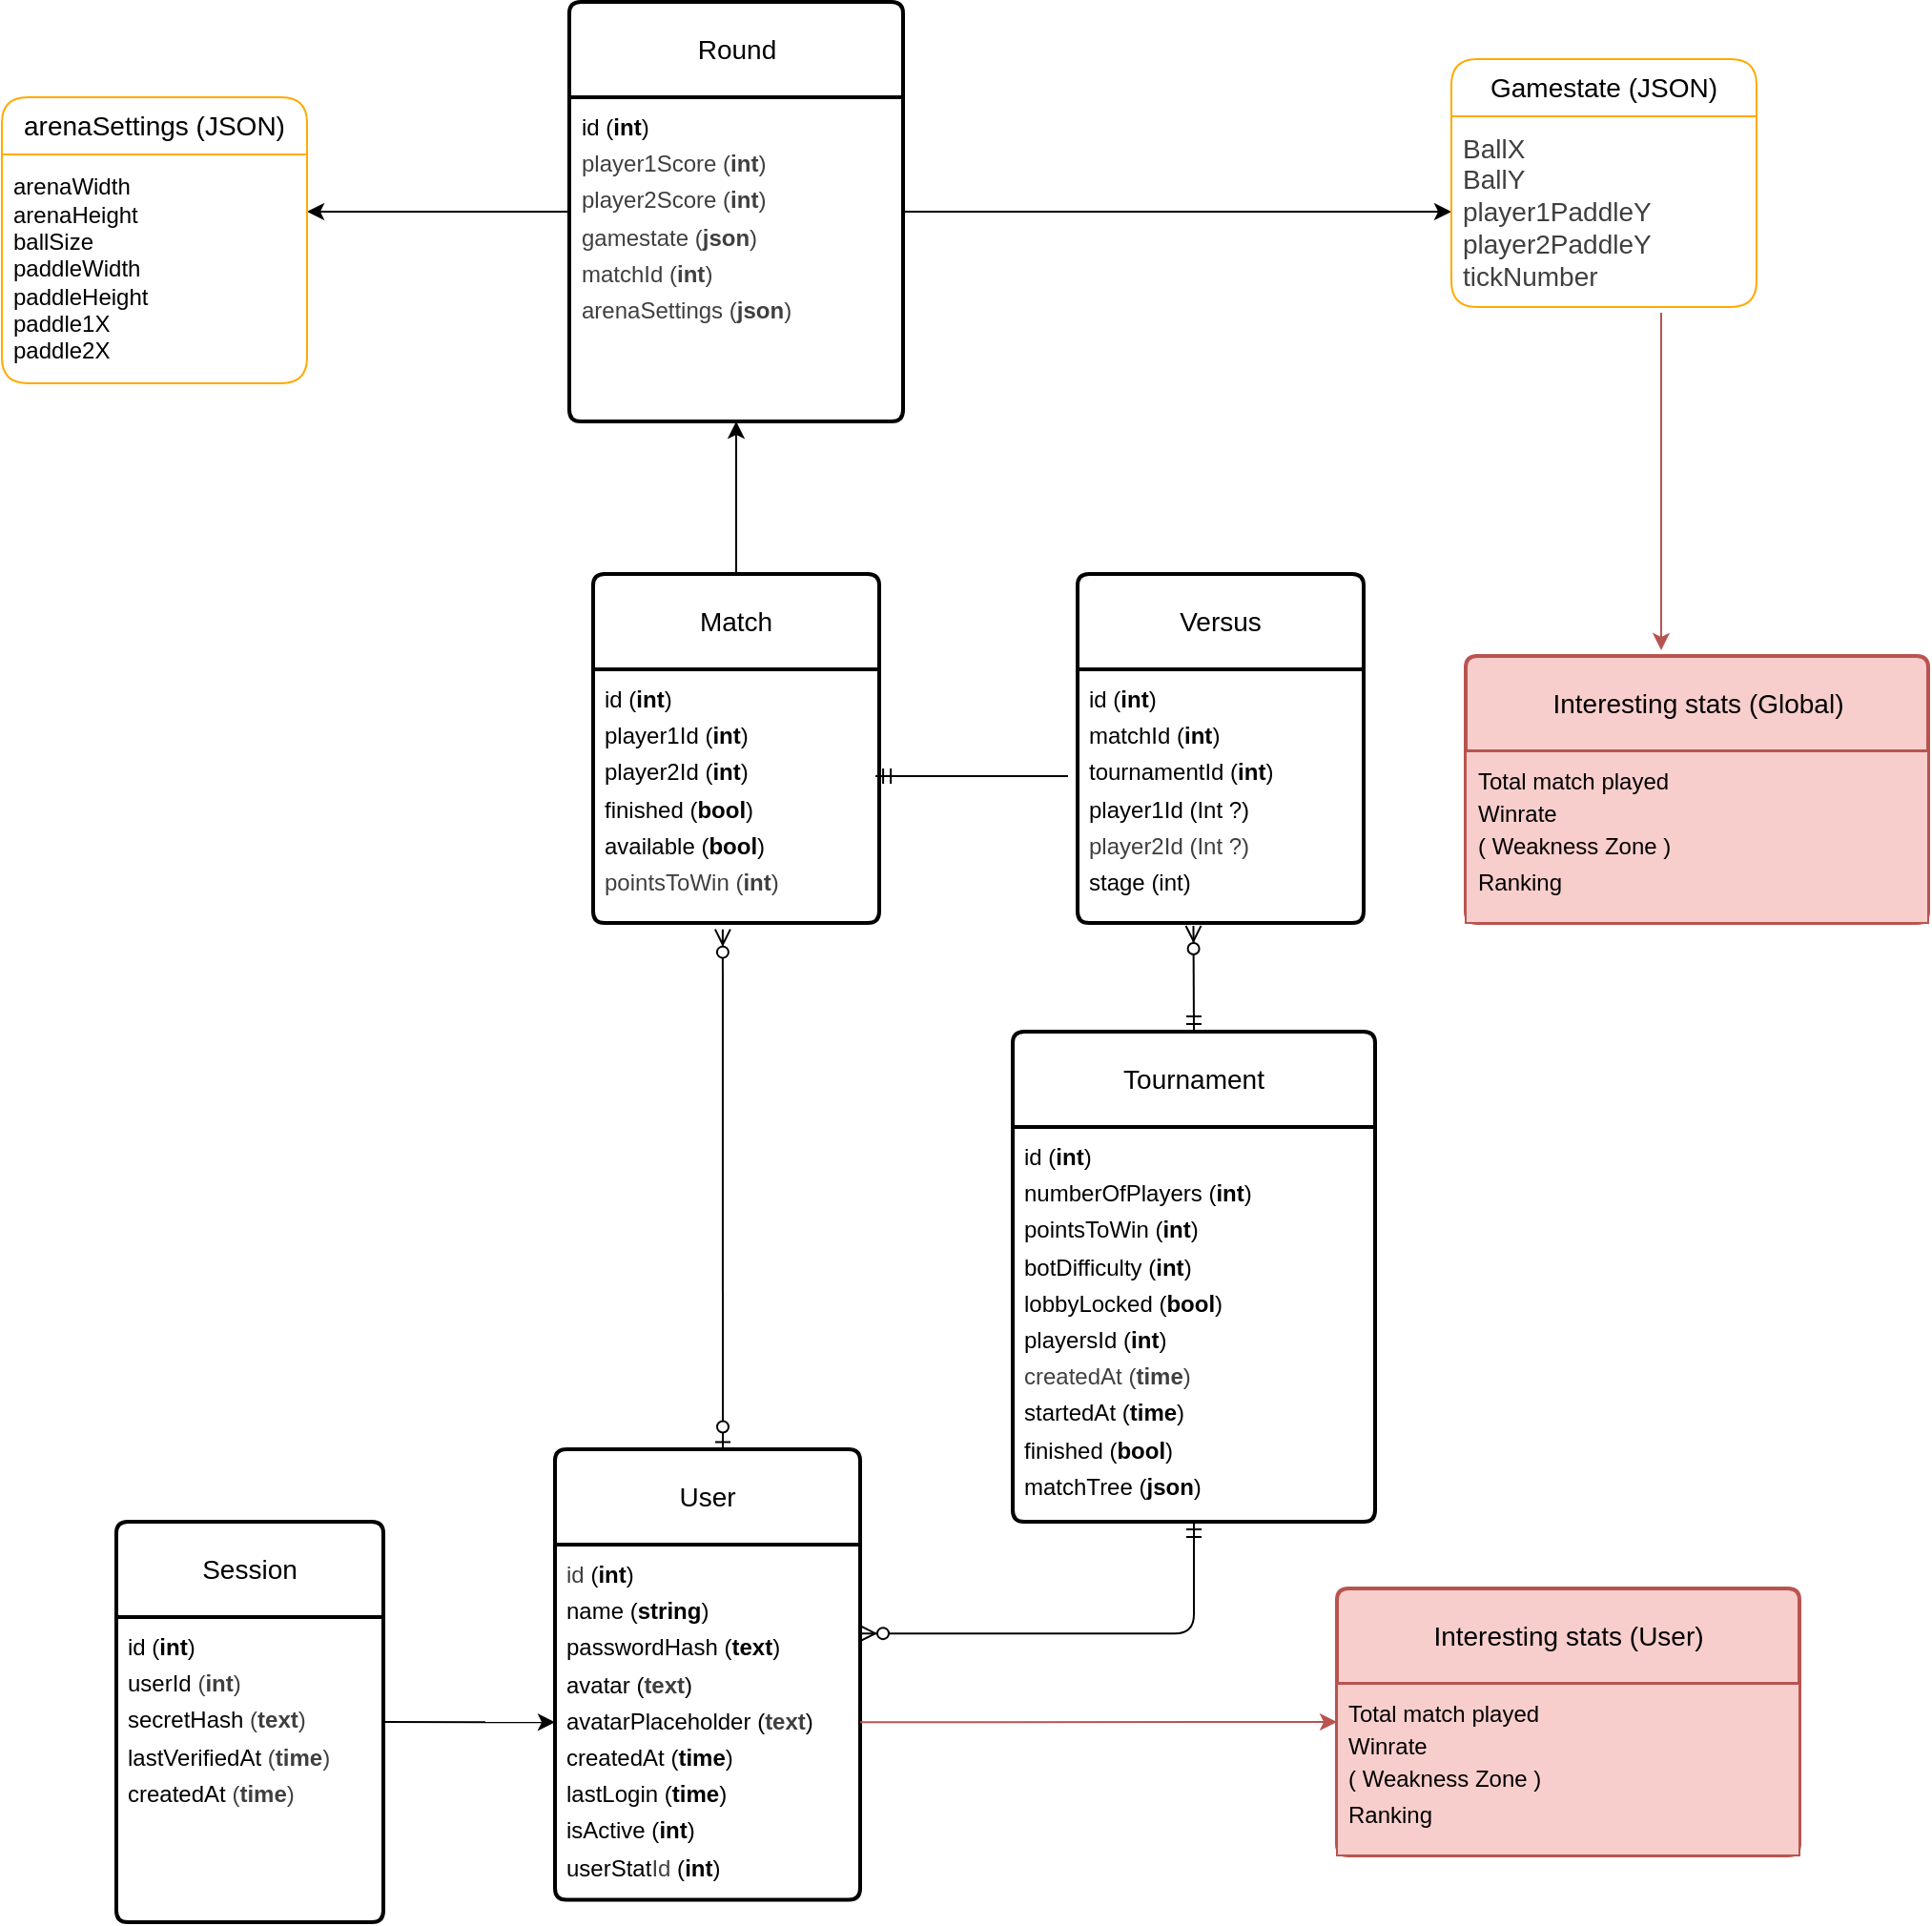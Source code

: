 <mxfile>
    <diagram id="pWp0sPiNbcPrfPBrc36k" name="Page-1">
        <mxGraphModel dx="2172" dy="2239" grid="1" gridSize="10" guides="1" tooltips="1" connect="1" arrows="1" fold="1" page="1" pageScale="1" pageWidth="850" pageHeight="1100" math="0" shadow="0">
            <root>
                <mxCell id="0"/>
                <mxCell id="1" parent="0"/>
                <mxCell id="6" value="User" style="swimlane;childLayout=stackLayout;horizontal=1;startSize=50;horizontalStack=0;rounded=1;fontSize=14;fontStyle=0;strokeWidth=2;resizeParent=0;resizeLast=1;shadow=0;dashed=0;align=center;arcSize=4;whiteSpace=wrap;html=1;" parent="1" vertex="1">
                    <mxGeometry x="-140" y="99" width="160" height="236.25" as="geometry"/>
                </mxCell>
                <mxCell id="7" value="&lt;font style=&quot;line-height: 160%; color: rgb(0, 0, 0);&quot;&gt;&lt;span style=&quot;color: rgb(63, 63, 63);&quot;&gt;id&lt;/span&gt;&amp;nbsp;&lt;font style=&quot;&quot;&gt;(&lt;b&gt;int&lt;/b&gt;)&lt;/font&gt;&lt;/font&gt;&lt;div style=&quot;line-height: 160%;&quot;&gt;&lt;font style=&quot;color: rgb(0, 0, 0);&quot;&gt;&lt;font&gt;name &lt;font&gt;(&lt;b&gt;string&lt;/b&gt;)&lt;/font&gt;&lt;br&gt;passwordHash&amp;nbsp;&lt;/font&gt;&lt;span&gt;(&lt;/span&gt;&lt;span&gt;&lt;b&gt;text&lt;/b&gt;)&lt;/span&gt;&lt;/font&gt;&lt;div&gt;&lt;font style=&quot;color: rgb(0, 0, 0);&quot;&gt;&lt;font&gt;avatar &lt;font&gt;(&lt;/font&gt;&lt;/font&gt;&lt;b style=&quot;color: rgb(63, 63, 63);&quot;&gt;text&lt;/b&gt;&lt;span style=&quot;background-color: transparent;&quot;&gt;&lt;font&gt;)&lt;/font&gt;&lt;/span&gt;&lt;/font&gt;&lt;/div&gt;&lt;div&gt;&lt;font style=&quot;color: rgb(0, 0, 0);&quot;&gt;&lt;font&gt;avatarPlaceholder&amp;nbsp;&lt;/font&gt;&lt;font&gt;&lt;font style=&quot;background-color: transparent; scrollbar-color: light-dark(#e2e2e2, #4b4b4b)&lt;br/&gt;&#x9;&#x9;&#x9;&#x9;&#x9;light-dark(#fbfbfb, var(--dark-panel-color));&quot;&gt;(&lt;/font&gt;&lt;span style=&quot;background-color: transparent; scrollbar-color: light-dark(#e2e2e2, #4b4b4b)&lt;br/&gt;&#x9;&#x9;&#x9;&#x9;&#x9;light-dark(#fbfbfb, var(--dark-panel-color));&quot;&gt;&lt;b style=&quot;color: rgb(63, 63, 63);&quot;&gt;text&lt;/b&gt;)&lt;/span&gt;&lt;/font&gt;&lt;/font&gt;&lt;/div&gt;&lt;div&gt;&lt;font style=&quot;color: rgb(0, 0, 0);&quot;&gt;createdAt (&lt;b&gt;time&lt;/b&gt;)&lt;/font&gt;&lt;/div&gt;&lt;div&gt;&lt;font style=&quot;color: rgb(0, 0, 0);&quot;&gt;lastLogin (&lt;b style=&quot;&quot;&gt;time&lt;/b&gt;)&lt;/font&gt;&lt;/div&gt;&lt;div&gt;&lt;font style=&quot;color: rgb(0, 0, 0);&quot;&gt;isActive (&lt;b&gt;int&lt;/b&gt;)&lt;/font&gt;&lt;/div&gt;&lt;div&gt;&lt;span style=&quot;background-color: transparent;&quot;&gt;userStat&lt;/span&gt;&lt;span style=&quot;color: rgb(63, 63, 63);&quot;&gt;Id&lt;/span&gt;&lt;span style=&quot;background-color: transparent;&quot;&gt;&amp;nbsp;(&lt;b&gt;int&lt;/b&gt;)&lt;/span&gt;&lt;/div&gt;&lt;/div&gt;" style="align=left;strokeColor=none;fillColor=none;spacingLeft=4;fontSize=12;verticalAlign=top;resizable=0;rotatable=0;part=1;html=1;" parent="6" vertex="1">
                    <mxGeometry y="50" width="160" height="186.25" as="geometry"/>
                </mxCell>
                <mxCell id="64" style="edgeStyle=none;html=1;entryX=0;entryY=0.5;entryDx=0;entryDy=0;" edge="1" parent="1" source="15" target="7">
                    <mxGeometry relative="1" as="geometry"/>
                </mxCell>
                <mxCell id="15" value="Session" style="swimlane;childLayout=stackLayout;horizontal=1;startSize=50;horizontalStack=0;rounded=1;fontSize=14;fontStyle=0;strokeWidth=2;resizeParent=0;resizeLast=1;shadow=0;dashed=0;align=center;arcSize=4;whiteSpace=wrap;html=1;" parent="1" vertex="1">
                    <mxGeometry x="-370" y="137" width="140" height="210" as="geometry"/>
                </mxCell>
                <mxCell id="16" value="&lt;font style=&quot;line-height: 160%;&quot;&gt;id (&lt;b&gt;int&lt;/b&gt;)&lt;/font&gt;&lt;div style=&quot;line-height: 160%;&quot;&gt;userId&amp;nbsp;&lt;span style=&quot;background-color: transparent; color: rgb(63, 63, 63);&quot;&gt;(&lt;/span&gt;&lt;b style=&quot;background-color: transparent; color: rgb(63, 63, 63); scrollbar-color: light-dark(#e2e2e2, #4b4b4b)&lt;br/&gt;&#x9;&#x9;&#x9;&#x9;&#x9;light-dark(#fbfbfb, var(--dark-panel-color));&quot;&gt;int&lt;/b&gt;&lt;span style=&quot;background-color: transparent; color: rgb(63, 63, 63);&quot;&gt;)&lt;/span&gt;&lt;/div&gt;&lt;div style=&quot;line-height: 160%;&quot;&gt;&lt;font&gt;secretHash&amp;nbsp;&lt;/font&gt;&lt;span style=&quot;color: rgb(63, 63, 63);&quot;&gt;(&lt;/span&gt;&lt;span style=&quot;color: rgb(63, 63, 63);&quot;&gt;&lt;b style=&quot;color: rgb(63, 63, 63);&quot;&gt;text&lt;/b&gt;)&lt;/span&gt;&lt;div&gt;lastVerifiedAt&amp;nbsp;&lt;span style=&quot;background-color: transparent; scrollbar-color: light-dark(#e2e2e2, #4b4b4b)&lt;br/&gt;&#x9;&#x9;&#x9;&#x9;&#x9;light-dark(#fbfbfb, var(--dark-panel-color)); color: rgb(63, 63, 63);&quot;&gt;(&lt;b&gt;time&lt;/b&gt;&lt;/span&gt;&lt;span style=&quot;background-color: transparent; scrollbar-color: light-dark(#e2e2e2, #4b4b4b)&lt;br/&gt;&#x9;&#x9;&#x9;&#x9;&#x9;light-dark(#fbfbfb, var(--dark-panel-color)); color: rgb(63, 63, 63);&quot;&gt;)&lt;/span&gt;&lt;/div&gt;&lt;div&gt;createdAt&amp;nbsp;&lt;span style=&quot;color: rgb(63, 63, 63); background-color: transparent; scrollbar-color: light-dark(#e2e2e2, #4b4b4b)&lt;br/&gt;&#x9;&#x9;&#x9;&#x9;&#x9;light-dark(#fbfbfb, var(--dark-panel-color));&quot;&gt;(&lt;b style=&quot;scrollbar-color: light-dark(#e2e2e2, #4b4b4b)&lt;br/&gt;&#x9;&#x9;&#x9;&#x9;&#x9;light-dark(#fbfbfb, var(--dark-panel-color));&quot;&gt;time&lt;/b&gt;&lt;/span&gt;&lt;span style=&quot;color: rgb(63, 63, 63); background-color: transparent; scrollbar-color: light-dark(#e2e2e2, #4b4b4b)&lt;br/&gt;&#x9;&#x9;&#x9;&#x9;&#x9;light-dark(#fbfbfb, var(--dark-panel-color));&quot;&gt;)&lt;/span&gt;&lt;/div&gt;&lt;/div&gt;" style="align=left;strokeColor=none;fillColor=none;spacingLeft=4;fontSize=12;verticalAlign=top;resizable=0;rotatable=0;part=1;html=1;" parent="15" vertex="1">
                    <mxGeometry y="50" width="140" height="160" as="geometry"/>
                </mxCell>
                <mxCell id="62" value="" style="edgeStyle=none;html=1;fillColor=#f8cecc;strokeColor=#b85450;" parent="1" edge="1">
                    <mxGeometry relative="1" as="geometry">
                        <mxPoint x="440" y="-497" as="sourcePoint"/>
                        <mxPoint x="440" y="-320" as="targetPoint"/>
                    </mxGeometry>
                </mxCell>
                <mxCell id="93" value="" style="edgeStyle=none;html=1;" edge="1" parent="1" source="54" target="91">
                    <mxGeometry relative="1" as="geometry"/>
                </mxCell>
                <mxCell id="54" value="Match" style="swimlane;childLayout=stackLayout;horizontal=1;startSize=50;horizontalStack=0;rounded=1;fontSize=14;fontStyle=0;strokeWidth=2;resizeParent=0;resizeLast=1;shadow=0;dashed=0;align=center;arcSize=4;whiteSpace=wrap;html=1;" parent="1" vertex="1">
                    <mxGeometry x="-120" y="-360" width="150" height="183" as="geometry"/>
                </mxCell>
                <mxCell id="55" value="&lt;font style=&quot;line-height: 160%;&quot;&gt;id (&lt;b&gt;int&lt;/b&gt;)&lt;/font&gt;&lt;div style=&quot;line-height: 160%;&quot;&gt;player1Id (&lt;b&gt;int&lt;/b&gt;)&lt;/div&gt;&lt;div style=&quot;line-height: 160%;&quot;&gt;player2Id (&lt;b&gt;int&lt;/b&gt;)&lt;/div&gt;&lt;div style=&quot;line-height: 160%;&quot;&gt;&lt;span style=&quot;background-color: transparent;&quot;&gt;finished (&lt;/span&gt;&lt;b style=&quot;background-color: transparent;&quot;&gt;bool&lt;/b&gt;&lt;span style=&quot;background-color: transparent;&quot;&gt;)&lt;/span&gt;&lt;/div&gt;&lt;div style=&quot;line-height: 160%;&quot;&gt;&lt;span style=&quot;background-color: transparent;&quot;&gt;available (&lt;b&gt;bool&lt;/b&gt;)&lt;/span&gt;&lt;/div&gt;&lt;div style=&quot;line-height: 160%;&quot;&gt;&lt;span style=&quot;color: rgb(63, 63, 63);&quot;&gt;pointsToWin (&lt;/span&gt;&lt;b style=&quot;color: rgb(63, 63, 63);&quot;&gt;int&lt;/b&gt;&lt;span style=&quot;color: rgb(63, 63, 63);&quot;&gt;)&lt;/span&gt;&lt;span style=&quot;background-color: transparent;&quot;&gt;&lt;/span&gt;&lt;/div&gt;" style="align=left;strokeColor=none;fillColor=none;spacingLeft=4;fontSize=12;verticalAlign=top;resizable=0;rotatable=0;part=1;html=1;" parent="54" vertex="1">
                    <mxGeometry y="50" width="150" height="133" as="geometry"/>
                </mxCell>
                <mxCell id="60" value="Interesting stats (Global)" style="swimlane;childLayout=stackLayout;horizontal=1;startSize=50;horizontalStack=0;rounded=1;fontSize=14;fontStyle=0;strokeWidth=2;resizeParent=0;resizeLast=1;shadow=0;dashed=0;align=center;arcSize=4;whiteSpace=wrap;html=1;fillColor=#f8cecc;strokeColor=#b85450;" parent="1" vertex="1">
                    <mxGeometry x="337.5" y="-317" width="242.5" height="140" as="geometry">
                        <mxRectangle x="190" y="420" width="70" height="50" as="alternateBounds"/>
                    </mxGeometry>
                </mxCell>
                <mxCell id="61" value="&lt;div style=&quot;line-height: 160%;&quot;&gt;&lt;span&gt;&lt;font&gt;Total match played&lt;/font&gt;&lt;/span&gt;&lt;/div&gt;&lt;font&gt;Winrate&lt;/font&gt;&lt;div style=&quot;line-height: 160%;&quot;&gt;&lt;font&gt;( Weakness Zone )&lt;/font&gt;&lt;/div&gt;&lt;div style=&quot;line-height: 160%;&quot;&gt;&lt;font&gt;Ranking&lt;/font&gt;&lt;/div&gt;" style="align=left;strokeColor=#b85450;fillColor=#f8cecc;spacingLeft=4;fontSize=12;verticalAlign=top;resizable=0;rotatable=0;part=1;html=1;" parent="60" vertex="1">
                    <mxGeometry y="50" width="242.5" height="90" as="geometry"/>
                </mxCell>
                <mxCell id="70" value="" style="fontSize=12;html=1;endArrow=ERzeroToMany;startArrow=ERzeroToOne;entryX=0.453;entryY=1.025;entryDx=0;entryDy=0;entryPerimeter=0;exitX=0.55;exitY=0.001;exitDx=0;exitDy=0;exitPerimeter=0;" edge="1" parent="1" source="6" target="55">
                    <mxGeometry width="100" height="100" relative="1" as="geometry">
                        <mxPoint x="40" y="220" as="sourcePoint"/>
                        <mxPoint x="140" y="120" as="targetPoint"/>
                    </mxGeometry>
                </mxCell>
                <mxCell id="71" value="Tournament" style="swimlane;childLayout=stackLayout;horizontal=1;startSize=50;horizontalStack=0;rounded=1;fontSize=14;fontStyle=0;strokeWidth=2;resizeParent=0;resizeLast=1;shadow=0;dashed=0;align=center;arcSize=4;whiteSpace=wrap;html=1;" vertex="1" parent="1">
                    <mxGeometry x="100" y="-120" width="190" height="257" as="geometry"/>
                </mxCell>
                <mxCell id="72" value="id (&lt;b style=&quot;line-height: 160%;&quot;&gt;int&lt;/b&gt;)&lt;div style=&quot;line-height: 160%;&quot;&gt;numberOfPlayers (&lt;b&gt;int&lt;/b&gt;)&lt;/div&gt;&lt;div style=&quot;line-height: 160%;&quot;&gt;pointsToWin (&lt;b&gt;int&lt;/b&gt;)&lt;/div&gt;&lt;div style=&quot;line-height: 160%;&quot;&gt;botDifficulty (&lt;b&gt;int&lt;/b&gt;)&lt;/div&gt;&lt;div style=&quot;line-height: 160%;&quot;&gt;lobbyLocked (&lt;b&gt;bool&lt;/b&gt;)&lt;/div&gt;&lt;div style=&quot;line-height: 160%;&quot;&gt;playersId (&lt;b&gt;int&lt;/b&gt;)&lt;/div&gt;&lt;div style=&quot;line-height: 160%;&quot;&gt;&lt;span style=&quot;color: rgb(63, 63, 63);&quot;&gt;createdAt (&lt;/span&gt;&lt;b style=&quot;color: rgb(63, 63, 63);&quot;&gt;time&lt;/b&gt;&lt;span style=&quot;color: rgb(63, 63, 63);&quot;&gt;)&lt;/span&gt;&lt;/div&gt;&lt;div style=&quot;line-height: 160%;&quot;&gt;startedAt (&lt;b&gt;time&lt;/b&gt;)&lt;/div&gt;&lt;div style=&quot;line-height: 160%;&quot;&gt;finished (&lt;b&gt;bool&lt;/b&gt;)&lt;/div&gt;&lt;div style=&quot;line-height: 160%;&quot;&gt;matchTree (&lt;b&gt;json&lt;/b&gt;)&lt;/div&gt;" style="align=left;strokeColor=none;fillColor=none;spacingLeft=4;fontSize=12;verticalAlign=top;resizable=0;rotatable=0;part=1;html=1;" vertex="1" parent="71">
                    <mxGeometry y="50" width="190" height="207" as="geometry"/>
                </mxCell>
                <mxCell id="79" value="" style="edgeStyle=orthogonalEdgeStyle;fontSize=12;html=1;endArrow=ERzeroToMany;startArrow=ERmandOne;exitX=0.5;exitY=1;exitDx=0;exitDy=0;entryX=1;entryY=0.25;entryDx=0;entryDy=0;" edge="1" parent="1" source="72" target="7">
                    <mxGeometry width="100" height="100" relative="1" as="geometry">
                        <mxPoint x="330" y="260" as="sourcePoint"/>
                        <mxPoint x="430" y="160" as="targetPoint"/>
                    </mxGeometry>
                </mxCell>
                <mxCell id="80" value="" style="fontSize=12;html=1;endArrow=ERzeroToMany;startArrow=ERmandOne;exitX=0.5;exitY=0;exitDx=0;exitDy=0;entryX=0.405;entryY=1.011;entryDx=0;entryDy=0;entryPerimeter=0;" edge="1" parent="1" source="71" target="107">
                    <mxGeometry width="100" height="100" relative="1" as="geometry">
                        <mxPoint x="290" y="260" as="sourcePoint"/>
                        <mxPoint x="390" y="160" as="targetPoint"/>
                    </mxGeometry>
                </mxCell>
                <mxCell id="102" value="" style="edgeStyle=none;html=1;entryX=0;entryY=0.5;entryDx=0;entryDy=0;" edge="1" parent="1" source="91" target="124">
                    <mxGeometry relative="1" as="geometry">
                        <mxPoint x="220" y="-550.0" as="targetPoint"/>
                    </mxGeometry>
                </mxCell>
                <mxCell id="114" value="" style="edgeStyle=none;html=1;" edge="1" parent="1" source="91">
                    <mxGeometry relative="1" as="geometry">
                        <mxPoint x="-270" y="-550" as="targetPoint"/>
                    </mxGeometry>
                </mxCell>
                <mxCell id="91" value="Round" style="swimlane;childLayout=stackLayout;horizontal=1;startSize=50;horizontalStack=0;rounded=1;fontSize=14;fontStyle=0;strokeWidth=2;resizeParent=0;resizeLast=1;shadow=0;dashed=0;align=center;arcSize=4;whiteSpace=wrap;html=1;" vertex="1" parent="1">
                    <mxGeometry x="-132.5" y="-660" width="175" height="220" as="geometry"/>
                </mxCell>
                <mxCell id="92" value="&lt;div style=&quot;line-height: 160%;&quot;&gt;id (&lt;b&gt;int&lt;/b&gt;)&lt;div&gt;&lt;div style=&quot;color: rgb(63, 63, 63);&quot;&gt;player1Score (&lt;b&gt;int&lt;/b&gt;)&lt;/div&gt;&lt;div style=&quot;color: rgb(63, 63, 63);&quot;&gt;player2Score (&lt;b&gt;int&lt;/b&gt;)&lt;/div&gt;&lt;/div&gt;&lt;div style=&quot;color: rgb(63, 63, 63);&quot;&gt;gamestate (&lt;b&gt;json&lt;/b&gt;)&lt;/div&gt;&lt;div style=&quot;color: rgb(63, 63, 63);&quot;&gt;&lt;span style=&quot;color: rgb(63, 63, 63);&quot;&gt;matchId (&lt;/span&gt;&lt;b style=&quot;color: rgb(63, 63, 63);&quot;&gt;int&lt;/b&gt;&lt;span style=&quot;color: rgb(63, 63, 63);&quot;&gt;)&lt;/span&gt;&lt;/div&gt;&lt;div style=&quot;color: rgb(63, 63, 63);&quot;&gt;&lt;span style=&quot;color: rgb(63, 63, 63);&quot;&gt;arenaSettings (&lt;b&gt;json&lt;/b&gt;)&lt;/span&gt;&lt;/div&gt;&lt;/div&gt;" style="align=left;strokeColor=none;fillColor=none;spacingLeft=4;fontSize=12;verticalAlign=top;resizable=0;rotatable=0;part=1;html=1;" vertex="1" parent="91">
                    <mxGeometry y="50" width="175" height="170" as="geometry"/>
                </mxCell>
                <mxCell id="106" value="Versus" style="swimlane;childLayout=stackLayout;horizontal=1;startSize=50;horizontalStack=0;rounded=1;fontSize=14;fontStyle=0;strokeWidth=2;resizeParent=0;resizeLast=1;shadow=0;dashed=0;align=center;arcSize=4;whiteSpace=wrap;html=1;" vertex="1" parent="1">
                    <mxGeometry x="134" y="-360" width="150" height="183" as="geometry"/>
                </mxCell>
                <mxCell id="107" value="&lt;font style=&quot;line-height: 160%;&quot;&gt;id (&lt;b&gt;int&lt;/b&gt;)&lt;/font&gt;&lt;div style=&quot;line-height: 160%;&quot;&gt;matchId (&lt;b&gt;int&lt;/b&gt;)&lt;/div&gt;&lt;div style=&quot;line-height: 160%;&quot;&gt;tournamentId (&lt;b&gt;int&lt;/b&gt;&lt;span style=&quot;background-color: transparent;&quot;&gt;)&lt;/span&gt;&lt;/div&gt;&lt;div style=&quot;line-height: 160%;&quot;&gt;&lt;span style=&quot;background-color: transparent;&quot;&gt;player1Id (Int ?)&lt;/span&gt;&lt;/div&gt;&lt;div style=&quot;line-height: 160%;&quot;&gt;&lt;span style=&quot;color: rgb(63, 63, 63);&quot;&gt;player2Id (Int ?)&lt;/span&gt;&lt;span style=&quot;background-color: transparent;&quot;&gt;&lt;/span&gt;&lt;/div&gt;&lt;div style=&quot;line-height: 160%;&quot;&gt;&lt;span style=&quot;background-color: transparent;&quot;&gt;stage (int)&lt;/span&gt;&lt;/div&gt;" style="align=left;strokeColor=none;fillColor=none;spacingLeft=4;fontSize=12;verticalAlign=top;resizable=0;rotatable=0;part=1;html=1;" vertex="1" parent="106">
                    <mxGeometry y="50" width="150" height="133" as="geometry"/>
                </mxCell>
                <mxCell id="110" value="" style="fontSize=12;html=1;endArrow=ERmandOne;entryX=0.987;entryY=0.421;entryDx=0;entryDy=0;entryPerimeter=0;" edge="1" parent="1" target="55">
                    <mxGeometry width="100" height="100" relative="1" as="geometry">
                        <mxPoint x="129" y="-254" as="sourcePoint"/>
                        <mxPoint x="260" y="-180" as="targetPoint"/>
                    </mxGeometry>
                </mxCell>
                <mxCell id="117" value="&lt;span style=&quot;color: rgb(0, 0, 0); font-size: 14px;&quot;&gt;arenaSettings (JSON)&lt;/span&gt;" style="swimlane;fontStyle=0;childLayout=stackLayout;horizontal=1;startSize=30;horizontalStack=0;resizeParent=1;resizeParentMax=0;resizeLast=0;collapsible=1;marginBottom=0;whiteSpace=wrap;html=1;rounded=1;shadow=0;glass=0;swimlaneLine=1;strokeColor=#FFAA00;" vertex="1" parent="1">
                    <mxGeometry x="-430" y="-610" width="160" height="150" as="geometry"/>
                </mxCell>
                <mxCell id="120" value="&lt;span style=&quot;color: rgb(0, 0, 0); text-wrap-mode: nowrap;&quot;&gt;arenaWidth&lt;/span&gt;&lt;div style=&quot;text-wrap-mode: nowrap;&quot;&gt;arenaHeight&lt;/div&gt;&lt;div style=&quot;text-wrap-mode: nowrap;&quot;&gt;ballSize&lt;/div&gt;&lt;div style=&quot;text-wrap-mode: nowrap;&quot;&gt;paddleWidth&lt;/div&gt;&lt;div style=&quot;text-wrap-mode: nowrap;&quot;&gt;paddleHeight&lt;/div&gt;&lt;div style=&quot;text-wrap-mode: nowrap;&quot;&gt;paddle1X&lt;/div&gt;&lt;div style=&quot;text-wrap-mode: nowrap;&quot;&gt;paddle2X&lt;/div&gt;" style="text;strokeColor=none;fillColor=none;align=left;verticalAlign=middle;spacingLeft=4;spacingRight=4;overflow=hidden;points=[[0,0.5],[1,0.5]];portConstraint=eastwest;rotatable=0;whiteSpace=wrap;html=1;" vertex="1" parent="117">
                    <mxGeometry y="30" width="160" height="120" as="geometry"/>
                </mxCell>
                <mxCell id="121" value="Interesting stats (User)" style="swimlane;childLayout=stackLayout;horizontal=1;startSize=50;horizontalStack=0;rounded=1;fontSize=14;fontStyle=0;strokeWidth=2;resizeParent=0;resizeLast=1;shadow=0;dashed=0;align=center;arcSize=4;whiteSpace=wrap;html=1;fillColor=#f8cecc;strokeColor=#b85450;" vertex="1" parent="1">
                    <mxGeometry x="270" y="172" width="242.5" height="140" as="geometry">
                        <mxRectangle x="190" y="420" width="70" height="50" as="alternateBounds"/>
                    </mxGeometry>
                </mxCell>
                <mxCell id="122" value="&lt;div style=&quot;line-height: 160%;&quot;&gt;&lt;span&gt;&lt;font&gt;Total match played&lt;/font&gt;&lt;/span&gt;&lt;/div&gt;&lt;font&gt;Winrate&lt;/font&gt;&lt;div style=&quot;line-height: 160%;&quot;&gt;&lt;font&gt;( Weakness Zone )&lt;/font&gt;&lt;/div&gt;&lt;div style=&quot;line-height: 160%;&quot;&gt;&lt;font&gt;Ranking&lt;/font&gt;&lt;/div&gt;" style="align=left;strokeColor=#b85450;fillColor=#f8cecc;spacingLeft=4;fontSize=12;verticalAlign=top;resizable=0;rotatable=0;part=1;html=1;" vertex="1" parent="121">
                    <mxGeometry y="50" width="242.5" height="90" as="geometry"/>
                </mxCell>
                <mxCell id="123" value="&lt;span style=&quot;color: rgb(0, 0, 0); font-size: 14px;&quot;&gt;Gamestate (JSON)&lt;/span&gt;" style="swimlane;fontStyle=0;childLayout=stackLayout;horizontal=1;startSize=30;horizontalStack=0;resizeParent=1;resizeParentMax=0;resizeLast=0;collapsible=1;marginBottom=0;whiteSpace=wrap;html=1;rounded=1;shadow=0;glass=0;swimlaneLine=1;strokeColor=#FFAA00;" vertex="1" parent="1">
                    <mxGeometry x="330" y="-630" width="160" height="130" as="geometry"/>
                </mxCell>
                <mxCell id="124" value="&lt;div&gt;&lt;span style=&quot;font-size: 14px; text-wrap-mode: nowrap; background-color: transparent; color: rgb(63, 63, 63);&quot;&gt;BallX&lt;/span&gt;&lt;/div&gt;&lt;div&gt;&lt;span style=&quot;font-size: 14px; text-wrap-mode: nowrap; background-color: transparent; color: rgb(63, 63, 63);&quot;&gt;BallY&lt;/span&gt;&lt;/div&gt;&lt;div&gt;&lt;span style=&quot;font-size: 14px; text-wrap-mode: nowrap; background-color: transparent; color: rgb(63, 63, 63);&quot;&gt;player1PaddleY&lt;/span&gt;&lt;/div&gt;&lt;div&gt;&lt;span style=&quot;font-size: 14px; text-wrap-mode: nowrap; background-color: transparent; color: rgb(63, 63, 63);&quot;&gt;player2PaddleY&lt;/span&gt;&lt;/div&gt;&lt;div&gt;&lt;span style=&quot;color: rgb(63, 63, 63); font-size: 14px; text-align: center; background-color: transparent;&quot;&gt;tickNumber&lt;/span&gt;&lt;/div&gt;" style="text;strokeColor=none;fillColor=none;align=left;verticalAlign=middle;spacingLeft=4;spacingRight=4;overflow=hidden;points=[[0,0.5],[1,0.5]];portConstraint=eastwest;rotatable=0;whiteSpace=wrap;html=1;" vertex="1" parent="123">
                    <mxGeometry y="30" width="160" height="100" as="geometry"/>
                </mxCell>
                <mxCell id="126" style="edgeStyle=none;html=1;entryX=0;entryY=0.5;entryDx=0;entryDy=0;fillColor=#f8cecc;strokeColor=#b85450;" edge="1" parent="1" source="7" target="121">
                    <mxGeometry relative="1" as="geometry"/>
                </mxCell>
            </root>
        </mxGraphModel>
    </diagram>
</mxfile>